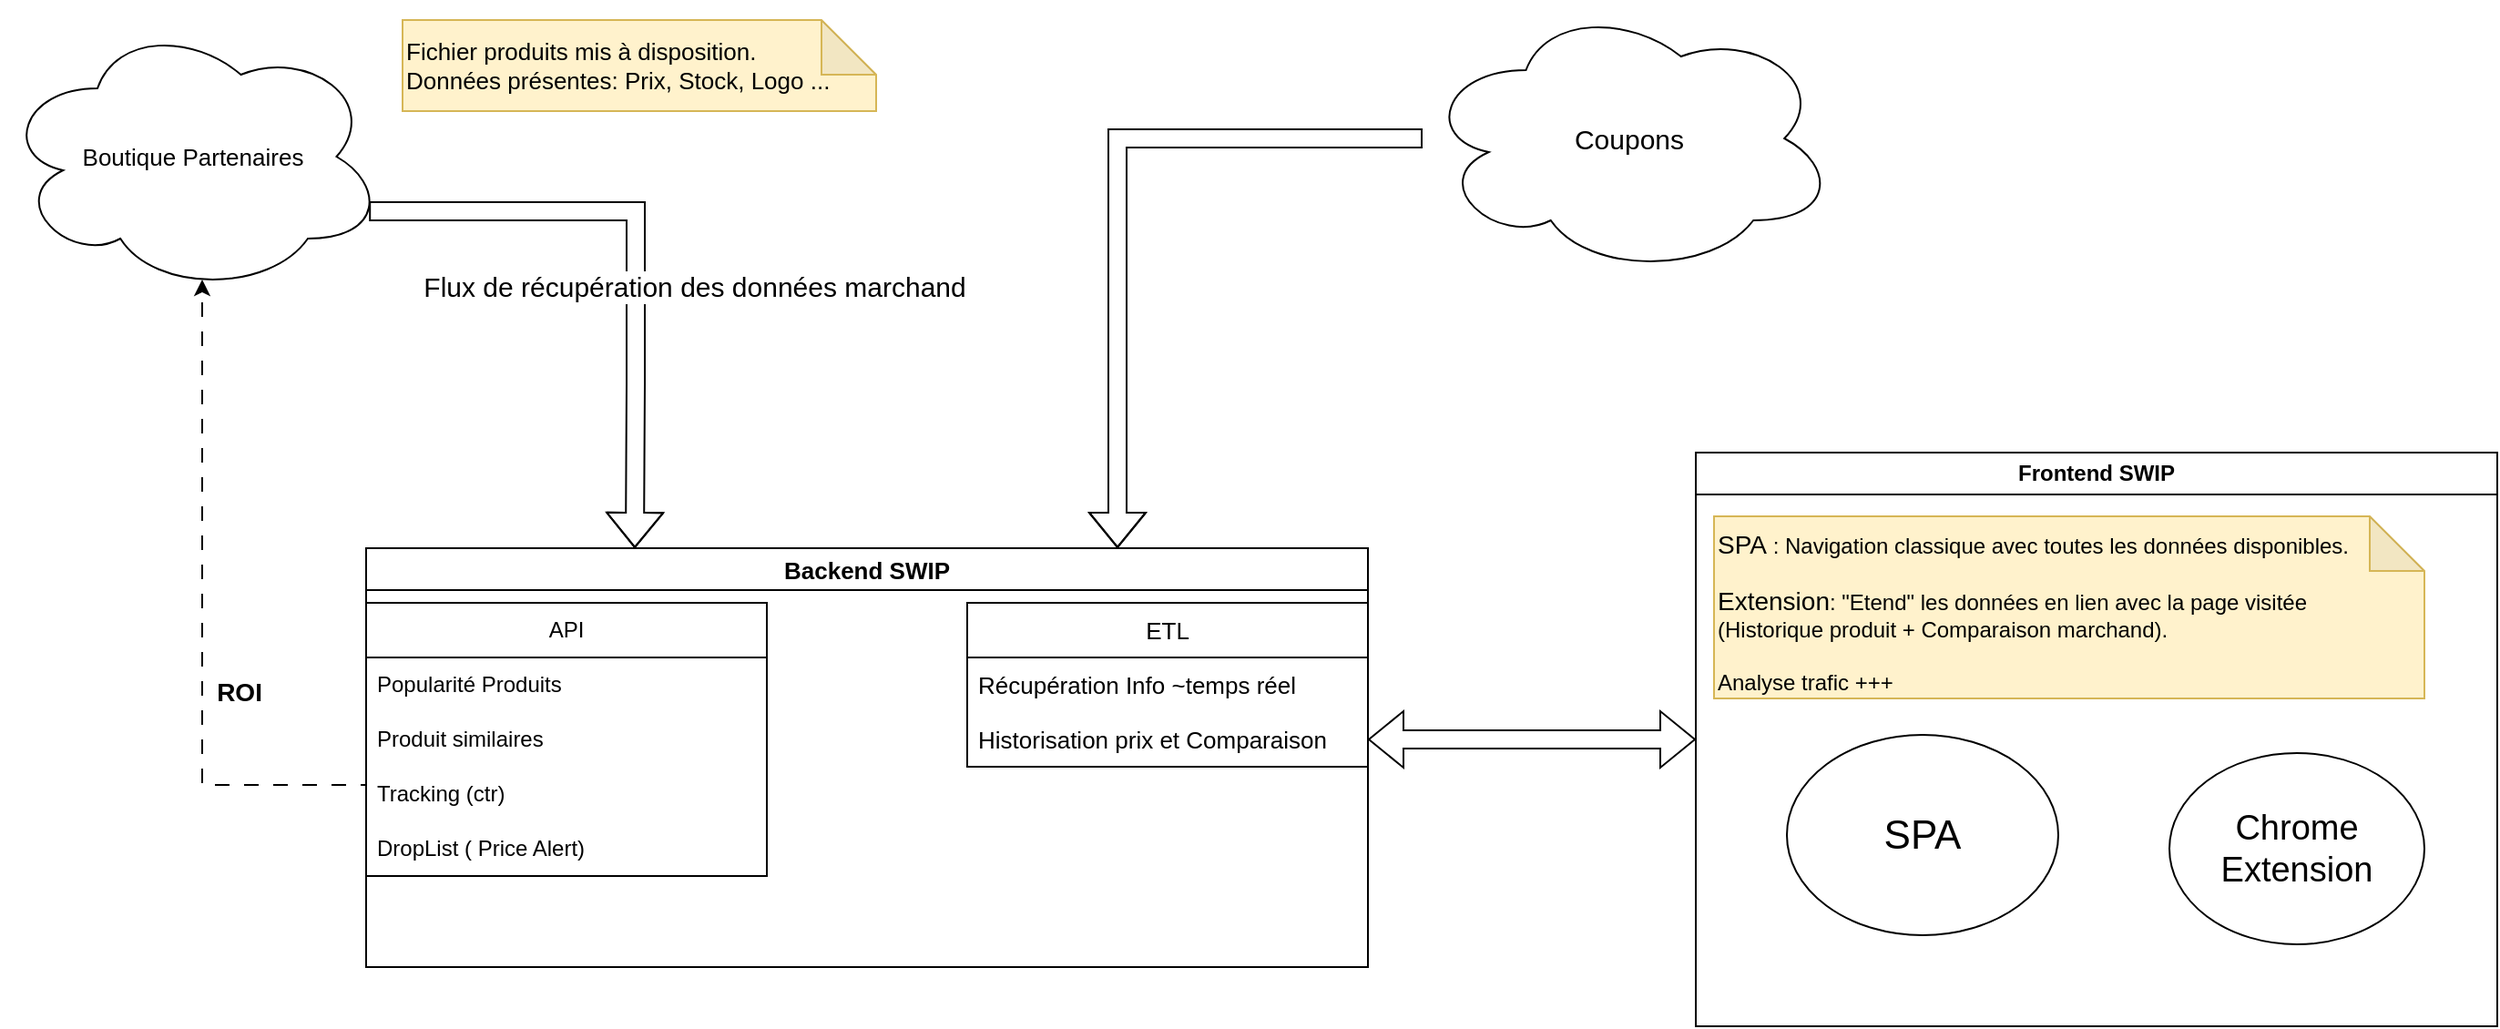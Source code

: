<mxfile version="22.1.8" type="github">
  <diagram name="Page-1" id="YUkULjERK0X3Gxe00vvD">
    <mxGraphModel dx="1687" dy="2155" grid="1" gridSize="10" guides="1" tooltips="1" connect="1" arrows="1" fold="1" page="1" pageScale="1" pageWidth="827" pageHeight="1169" math="0" shadow="0">
      <root>
        <mxCell id="0" />
        <mxCell id="1" parent="0" />
        <mxCell id="BAmfAh22jGZhXwGGAxlv-1" style="edgeStyle=orthogonalEdgeStyle;rounded=0;orthogonalLoop=1;jettySize=auto;html=1;entryX=0.25;entryY=0;entryDx=0;entryDy=0;exitX=0.96;exitY=0.7;exitDx=0;exitDy=0;exitPerimeter=0;shape=flexArrow;" edge="1" parent="1" source="CmCveuowge2aYoOE-A_b-1">
          <mxGeometry relative="1" as="geometry">
            <mxPoint x="220" y="75" as="sourcePoint" />
            <mxPoint x="347.5" y="290" as="targetPoint" />
            <Array as="points">
              <mxPoint x="348" y="105" />
              <mxPoint x="348" y="200" />
            </Array>
          </mxGeometry>
        </mxCell>
        <mxCell id="BAmfAh22jGZhXwGGAxlv-2" value="Flux de récupération des données marchand" style="edgeLabel;html=1;align=center;verticalAlign=middle;resizable=0;points=[];fontSize=15;" vertex="1" connectable="0" parent="BAmfAh22jGZhXwGGAxlv-1">
          <mxGeometry x="0.414" y="3" relative="1" as="geometry">
            <mxPoint x="29" y="-47" as="offset" />
          </mxGeometry>
        </mxCell>
        <mxCell id="CmCveuowge2aYoOE-A_b-1" value="Boutique Partenaires" style="ellipse;shape=cloud;whiteSpace=wrap;html=1;fontSize=13;" parent="1" vertex="1">
          <mxGeometry width="210" height="150" as="geometry" />
        </mxCell>
        <mxCell id="CmCveuowge2aYoOE-A_b-2" value="Fichier produits mis à disposition.&lt;br style=&quot;font-size: 13px;&quot;&gt;Données présentes: Prix, Stock, Logo ..." style="shape=note;whiteSpace=wrap;html=1;backgroundOutline=1;darkOpacity=0.05;align=left;fontSize=13;fillColor=#fff2cc;strokeColor=#d6b656;" parent="1" vertex="1">
          <mxGeometry x="220" width="260" height="50" as="geometry" />
        </mxCell>
        <mxCell id="CmCveuowge2aYoOE-A_b-11" value="Backend SWIP" style="swimlane;whiteSpace=wrap;html=1;fontSize=13;" parent="1" vertex="1">
          <mxGeometry x="200" y="290" width="550" height="230" as="geometry">
            <mxRectangle x="260" y="260" width="130" height="30" as="alternateBounds" />
          </mxGeometry>
        </mxCell>
        <mxCell id="CmCveuowge2aYoOE-A_b-13" value="ETL" style="swimlane;fontStyle=0;childLayout=stackLayout;horizontal=1;startSize=30;horizontalStack=0;resizeParent=1;resizeParentMax=0;resizeLast=0;collapsible=1;marginBottom=0;whiteSpace=wrap;html=1;fontSize=13;" parent="CmCveuowge2aYoOE-A_b-11" vertex="1">
          <mxGeometry x="330" y="30" width="220" height="90" as="geometry">
            <mxRectangle x="-30" y="420" width="90" height="30" as="alternateBounds" />
          </mxGeometry>
        </mxCell>
        <mxCell id="CmCveuowge2aYoOE-A_b-14" value="Récupération Info ~temps réel" style="text;strokeColor=none;fillColor=none;align=left;verticalAlign=middle;spacingLeft=4;spacingRight=4;overflow=hidden;points=[[0,0.5],[1,0.5]];portConstraint=eastwest;rotatable=0;whiteSpace=wrap;html=1;fontSize=13;" parent="CmCveuowge2aYoOE-A_b-13" vertex="1">
          <mxGeometry y="30" width="220" height="30" as="geometry" />
        </mxCell>
        <mxCell id="CmCveuowge2aYoOE-A_b-15" value="Historisation prix et Comparaison" style="text;strokeColor=none;fillColor=none;align=left;verticalAlign=middle;spacingLeft=4;spacingRight=4;overflow=hidden;points=[[0,0.5],[1,0.5]];portConstraint=eastwest;rotatable=0;whiteSpace=wrap;html=1;fontSize=13;" parent="CmCveuowge2aYoOE-A_b-13" vertex="1">
          <mxGeometry y="60" width="220" height="30" as="geometry" />
        </mxCell>
        <mxCell id="CmCveuowge2aYoOE-A_b-20" value="API" style="swimlane;fontStyle=0;childLayout=stackLayout;horizontal=1;startSize=30;horizontalStack=0;resizeParent=1;resizeParentMax=0;resizeLast=0;collapsible=1;marginBottom=0;whiteSpace=wrap;html=1;" parent="CmCveuowge2aYoOE-A_b-11" vertex="1">
          <mxGeometry y="30" width="220" height="150" as="geometry" />
        </mxCell>
        <mxCell id="CmCveuowge2aYoOE-A_b-21" value="Popularité Produits" style="text;strokeColor=none;fillColor=none;align=left;verticalAlign=middle;spacingLeft=4;spacingRight=4;overflow=hidden;points=[[0,0.5],[1,0.5]];portConstraint=eastwest;rotatable=0;whiteSpace=wrap;html=1;" parent="CmCveuowge2aYoOE-A_b-20" vertex="1">
          <mxGeometry y="30" width="220" height="30" as="geometry" />
        </mxCell>
        <mxCell id="CmCveuowge2aYoOE-A_b-26" value="Produit similaires" style="text;strokeColor=none;fillColor=none;align=left;verticalAlign=middle;spacingLeft=4;spacingRight=4;overflow=hidden;points=[[0,0.5],[1,0.5]];portConstraint=eastwest;rotatable=0;whiteSpace=wrap;html=1;" parent="CmCveuowge2aYoOE-A_b-20" vertex="1">
          <mxGeometry y="60" width="220" height="30" as="geometry" />
        </mxCell>
        <mxCell id="CmCveuowge2aYoOE-A_b-22" value="Tracking (ctr)" style="text;strokeColor=none;fillColor=none;align=left;verticalAlign=middle;spacingLeft=4;spacingRight=4;overflow=hidden;points=[[0,0.5],[1,0.5]];portConstraint=eastwest;rotatable=0;whiteSpace=wrap;html=1;" parent="CmCveuowge2aYoOE-A_b-20" vertex="1">
          <mxGeometry y="90" width="220" height="30" as="geometry" />
        </mxCell>
        <mxCell id="BAmfAh22jGZhXwGGAxlv-3" value="DropList ( Price Alert)&amp;nbsp;" style="text;strokeColor=none;fillColor=none;align=left;verticalAlign=middle;spacingLeft=4;spacingRight=4;overflow=hidden;points=[[0,0.5],[1,0.5]];portConstraint=eastwest;rotatable=0;whiteSpace=wrap;html=1;" vertex="1" parent="CmCveuowge2aYoOE-A_b-20">
          <mxGeometry y="120" width="220" height="30" as="geometry" />
        </mxCell>
        <mxCell id="CmCveuowge2aYoOE-A_b-18" style="edgeStyle=orthogonalEdgeStyle;rounded=0;orthogonalLoop=1;jettySize=auto;html=1;entryX=0.55;entryY=0.95;entryDx=0;entryDy=0;entryPerimeter=0;dashed=1;dashPattern=8 8;fontSize=13;exitX=0;exitY=0.5;exitDx=0;exitDy=0;" parent="1" source="CmCveuowge2aYoOE-A_b-22" edge="1">
          <mxGeometry relative="1" as="geometry">
            <mxPoint x="694.5" y="380" as="sourcePoint" />
            <mxPoint x="110" y="142.5" as="targetPoint" />
            <Array as="points">
              <mxPoint x="200" y="420" />
              <mxPoint x="110" y="420" />
            </Array>
          </mxGeometry>
        </mxCell>
        <mxCell id="CmCveuowge2aYoOE-A_b-19" value="ROI" style="edgeLabel;html=1;align=center;verticalAlign=middle;resizable=0;points=[];fontStyle=1;fontSize=14;" parent="CmCveuowge2aYoOE-A_b-18" vertex="1" connectable="0">
          <mxGeometry x="0.238" y="-3" relative="1" as="geometry">
            <mxPoint x="17" y="84" as="offset" />
          </mxGeometry>
        </mxCell>
        <mxCell id="CmCveuowge2aYoOE-A_b-38" style="rounded=0;orthogonalLoop=1;jettySize=auto;html=1;shape=flexArrow;endArrow=block;endFill=0;startArrow=block;entryX=1;entryY=0.5;entryDx=0;entryDy=0;" parent="1" source="CmCveuowge2aYoOE-A_b-24" target="CmCveuowge2aYoOE-A_b-15" edge="1">
          <mxGeometry relative="1" as="geometry">
            <mxPoint x="810" y="390" as="targetPoint" />
          </mxGeometry>
        </mxCell>
        <mxCell id="CmCveuowge2aYoOE-A_b-24" value="Frontend SWIP" style="swimlane;whiteSpace=wrap;html=1;" parent="1" vertex="1">
          <mxGeometry x="930" y="237.5" width="440" height="315" as="geometry">
            <mxRectangle x="225" y="520" width="130" height="30" as="alternateBounds" />
          </mxGeometry>
        </mxCell>
        <mxCell id="CmCveuowge2aYoOE-A_b-33" value="SPA" style="ellipse;whiteSpace=wrap;html=1;fontSize=22;" parent="CmCveuowge2aYoOE-A_b-24" vertex="1">
          <mxGeometry x="50" y="155" width="149" height="110" as="geometry" />
        </mxCell>
        <mxCell id="CmCveuowge2aYoOE-A_b-34" value="Chrome Extension" style="ellipse;whiteSpace=wrap;html=1;fontSize=19;" parent="CmCveuowge2aYoOE-A_b-24" vertex="1">
          <mxGeometry x="260" y="165" width="140" height="105" as="geometry" />
        </mxCell>
        <mxCell id="CmCveuowge2aYoOE-A_b-41" value="&lt;font style=&quot;font-size: 14px;&quot;&gt;SPA&lt;/font&gt; : Navigation classique avec toutes les données disponibles.&lt;br&gt;&lt;br&gt;&lt;font style=&quot;font-size: 14px;&quot;&gt;Extension&lt;/font&gt;: &quot;Etend&quot; les données en lien avec la page visitée &lt;br&gt;&lt;div style=&quot;text-align: justify;&quot;&gt;&lt;span style=&quot;background-color: initial;&quot;&gt;(Historique produit + Comparaison marchand).&lt;/span&gt;&lt;/div&gt;&lt;br&gt;Analyse trafic +++" style="shape=note;whiteSpace=wrap;html=1;backgroundOutline=1;darkOpacity=0.05;verticalAlign=top;spacingLeft=0;align=left;spacingRight=-32;fillColor=#fff2cc;strokeColor=#d6b656;" parent="CmCveuowge2aYoOE-A_b-24" vertex="1">
          <mxGeometry x="10" y="35" width="390" height="100" as="geometry" />
        </mxCell>
        <mxCell id="CmCveuowge2aYoOE-A_b-40" style="edgeStyle=orthogonalEdgeStyle;rounded=0;orthogonalLoop=1;jettySize=auto;html=1;entryX=0.75;entryY=0;entryDx=0;entryDy=0;shape=flexArrow;" parent="1" source="CmCveuowge2aYoOE-A_b-39" target="CmCveuowge2aYoOE-A_b-11" edge="1">
          <mxGeometry relative="1" as="geometry" />
        </mxCell>
        <mxCell id="CmCveuowge2aYoOE-A_b-39" value="&lt;font style=&quot;font-size: 15px;&quot;&gt;Coupons&lt;/font&gt;" style="ellipse;shape=cloud;whiteSpace=wrap;html=1;fontSize=13;" parent="1" vertex="1">
          <mxGeometry x="780" y="-10" width="227" height="150" as="geometry" />
        </mxCell>
      </root>
    </mxGraphModel>
  </diagram>
</mxfile>
